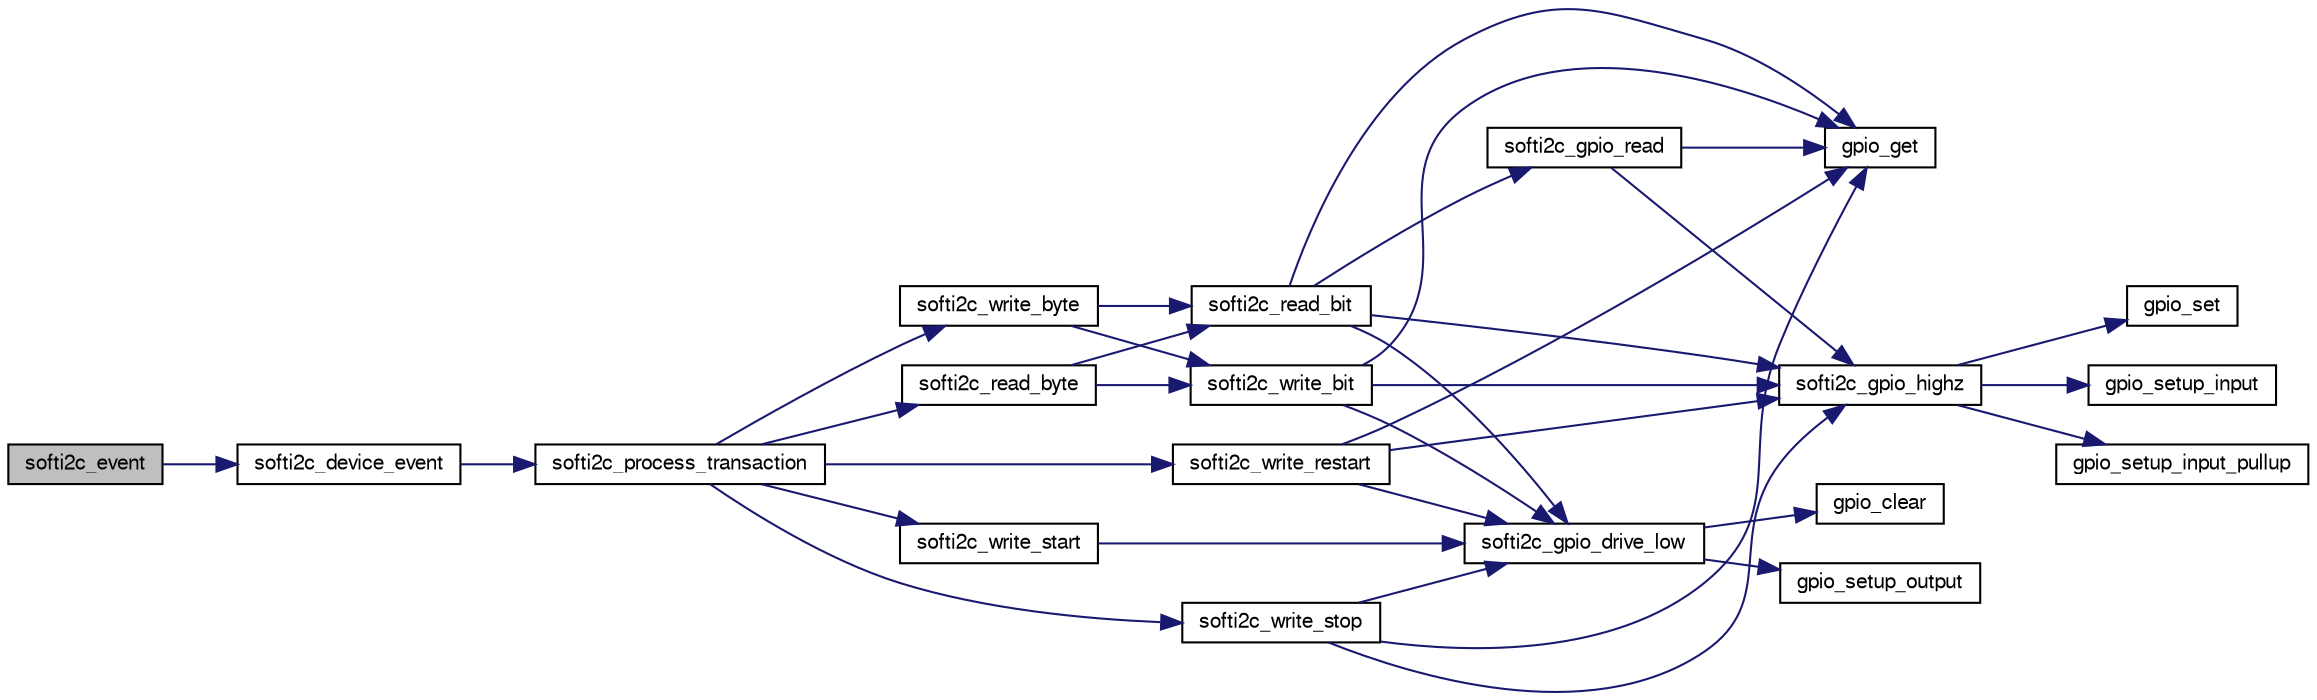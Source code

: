 digraph "softi2c_event"
{
  edge [fontname="FreeSans",fontsize="10",labelfontname="FreeSans",labelfontsize="10"];
  node [fontname="FreeSans",fontsize="10",shape=record];
  rankdir="LR";
  Node1 [label="softi2c_event",height=0.2,width=0.4,color="black", fillcolor="grey75", style="filled", fontcolor="black"];
  Node1 -> Node2 [color="midnightblue",fontsize="10",style="solid",fontname="FreeSans"];
  Node2 [label="softi2c_device_event",height=0.2,width=0.4,color="black", fillcolor="white", style="filled",URL="$softi2c_8c.html#a25e9e1f40150fe875f3f75fd2b079618"];
  Node2 -> Node3 [color="midnightblue",fontsize="10",style="solid",fontname="FreeSans"];
  Node3 [label="softi2c_process_transaction",height=0.2,width=0.4,color="black", fillcolor="white", style="filled",URL="$softi2c_8c.html#ad94e633dd55968bdb12b7289d2e85d0f"];
  Node3 -> Node4 [color="midnightblue",fontsize="10",style="solid",fontname="FreeSans"];
  Node4 [label="softi2c_read_byte",height=0.2,width=0.4,color="black", fillcolor="white", style="filled",URL="$softi2c_8c.html#af53603cab17d074df7f2daea8826e423"];
  Node4 -> Node5 [color="midnightblue",fontsize="10",style="solid",fontname="FreeSans"];
  Node5 [label="softi2c_read_bit",height=0.2,width=0.4,color="black", fillcolor="white", style="filled",URL="$softi2c_8c.html#a688954bbf22651068611c16ffd44abb1"];
  Node5 -> Node6 [color="midnightblue",fontsize="10",style="solid",fontname="FreeSans"];
  Node6 [label="gpio_get",height=0.2,width=0.4,color="black", fillcolor="white", style="filled",URL="$chibios_2mcu__periph_2gpio__arch_8h.html#afd6403990094d8cd6010b2e641a977da",tooltip="Get level of a gpio. "];
  Node5 -> Node7 [color="midnightblue",fontsize="10",style="solid",fontname="FreeSans"];
  Node7 [label="softi2c_gpio_drive_low",height=0.2,width=0.4,color="black", fillcolor="white", style="filled",URL="$softi2c_8c.html#a828e709a0e6357d1b1a3184d8272e409"];
  Node7 -> Node8 [color="midnightblue",fontsize="10",style="solid",fontname="FreeSans"];
  Node8 [label="gpio_clear",height=0.2,width=0.4,color="black", fillcolor="white", style="filled",URL="$chibios_2mcu__periph_2gpio__arch_8h.html#a302a5c9e7203669d0b9db8a2952fe009",tooltip="Clear a gpio output to low level. "];
  Node7 -> Node9 [color="midnightblue",fontsize="10",style="solid",fontname="FreeSans"];
  Node9 [label="gpio_setup_output",height=0.2,width=0.4,color="black", fillcolor="white", style="filled",URL="$chibios_2mcu__periph_2gpio__arch_8c.html#a614c4a447f1e43381d92c682ac3b953f",tooltip="Setup one or more pins of the given GPIO port as outputs. "];
  Node5 -> Node10 [color="midnightblue",fontsize="10",style="solid",fontname="FreeSans"];
  Node10 [label="softi2c_gpio_highz",height=0.2,width=0.4,color="black", fillcolor="white", style="filled",URL="$softi2c_8c.html#a8743c24425fb5c7d25977071dbad70e9"];
  Node10 -> Node11 [color="midnightblue",fontsize="10",style="solid",fontname="FreeSans"];
  Node11 [label="gpio_set",height=0.2,width=0.4,color="black", fillcolor="white", style="filled",URL="$chibios_2mcu__periph_2gpio__arch_8h.html#a0da8ef247730680b4ffa595d11069051",tooltip="Set a gpio output to high level. "];
  Node10 -> Node12 [color="midnightblue",fontsize="10",style="solid",fontname="FreeSans"];
  Node12 [label="gpio_setup_input",height=0.2,width=0.4,color="black", fillcolor="white", style="filled",URL="$chibios_2mcu__periph_2gpio__arch_8c.html#ae7d0172a824f41338c10872b96cc541b",tooltip="Setup one or more pins of the given GPIO port as inputs. "];
  Node10 -> Node13 [color="midnightblue",fontsize="10",style="solid",fontname="FreeSans"];
  Node13 [label="gpio_setup_input_pullup",height=0.2,width=0.4,color="black", fillcolor="white", style="filled",URL="$chibios_2mcu__periph_2gpio__arch_8c.html#a37fe4e6fcefe371821cc61a78ed34711",tooltip="Setup one or more pins of the given GPIO port as inputs with pull up resistor enabled. "];
  Node5 -> Node14 [color="midnightblue",fontsize="10",style="solid",fontname="FreeSans"];
  Node14 [label="softi2c_gpio_read",height=0.2,width=0.4,color="black", fillcolor="white", style="filled",URL="$softi2c_8c.html#a9e7492d54676bfe31b964f2430dcbf58"];
  Node14 -> Node6 [color="midnightblue",fontsize="10",style="solid",fontname="FreeSans"];
  Node14 -> Node10 [color="midnightblue",fontsize="10",style="solid",fontname="FreeSans"];
  Node4 -> Node15 [color="midnightblue",fontsize="10",style="solid",fontname="FreeSans"];
  Node15 [label="softi2c_write_bit",height=0.2,width=0.4,color="black", fillcolor="white", style="filled",URL="$softi2c_8c.html#aadbee361430868c06c776b2f2e5ad29f"];
  Node15 -> Node6 [color="midnightblue",fontsize="10",style="solid",fontname="FreeSans"];
  Node15 -> Node7 [color="midnightblue",fontsize="10",style="solid",fontname="FreeSans"];
  Node15 -> Node10 [color="midnightblue",fontsize="10",style="solid",fontname="FreeSans"];
  Node3 -> Node16 [color="midnightblue",fontsize="10",style="solid",fontname="FreeSans"];
  Node16 [label="softi2c_write_byte",height=0.2,width=0.4,color="black", fillcolor="white", style="filled",URL="$softi2c_8c.html#aa20d39b61646e34b1eacfa85d092524e"];
  Node16 -> Node5 [color="midnightblue",fontsize="10",style="solid",fontname="FreeSans"];
  Node16 -> Node15 [color="midnightblue",fontsize="10",style="solid",fontname="FreeSans"];
  Node3 -> Node17 [color="midnightblue",fontsize="10",style="solid",fontname="FreeSans"];
  Node17 [label="softi2c_write_restart",height=0.2,width=0.4,color="black", fillcolor="white", style="filled",URL="$softi2c_8c.html#a0a290bb3e426004548796dc35f433b39"];
  Node17 -> Node6 [color="midnightblue",fontsize="10",style="solid",fontname="FreeSans"];
  Node17 -> Node7 [color="midnightblue",fontsize="10",style="solid",fontname="FreeSans"];
  Node17 -> Node10 [color="midnightblue",fontsize="10",style="solid",fontname="FreeSans"];
  Node3 -> Node18 [color="midnightblue",fontsize="10",style="solid",fontname="FreeSans"];
  Node18 [label="softi2c_write_start",height=0.2,width=0.4,color="black", fillcolor="white", style="filled",URL="$softi2c_8c.html#ae6f8766f290a4fabfad3d6099b3e98e0"];
  Node18 -> Node7 [color="midnightblue",fontsize="10",style="solid",fontname="FreeSans"];
  Node3 -> Node19 [color="midnightblue",fontsize="10",style="solid",fontname="FreeSans"];
  Node19 [label="softi2c_write_stop",height=0.2,width=0.4,color="black", fillcolor="white", style="filled",URL="$softi2c_8c.html#aec892d5f421d666723fb58c9132e7088"];
  Node19 -> Node6 [color="midnightblue",fontsize="10",style="solid",fontname="FreeSans"];
  Node19 -> Node7 [color="midnightblue",fontsize="10",style="solid",fontname="FreeSans"];
  Node19 -> Node10 [color="midnightblue",fontsize="10",style="solid",fontname="FreeSans"];
}
